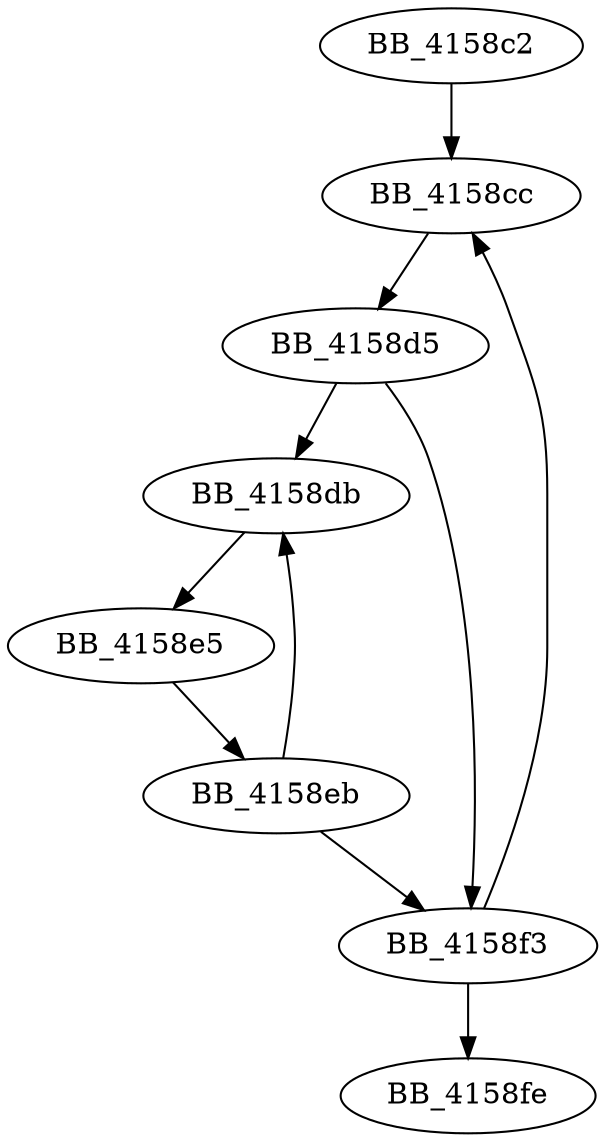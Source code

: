 DiGraph __ReleaseCPLocHash{
BB_4158c2->BB_4158cc
BB_4158cc->BB_4158d5
BB_4158d5->BB_4158db
BB_4158d5->BB_4158f3
BB_4158db->BB_4158e5
BB_4158e5->BB_4158eb
BB_4158eb->BB_4158db
BB_4158eb->BB_4158f3
BB_4158f3->BB_4158cc
BB_4158f3->BB_4158fe
}
